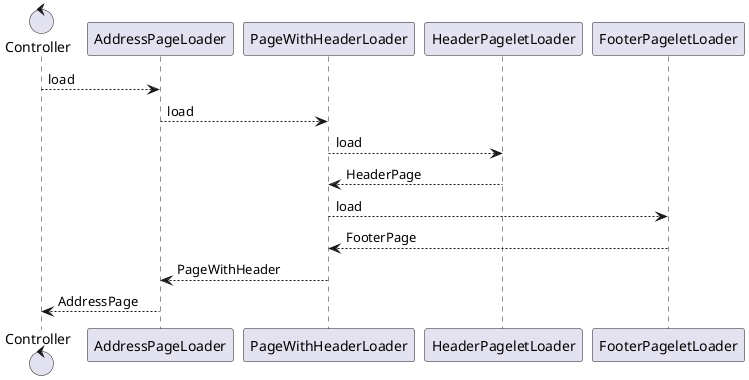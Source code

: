 @startuml
hide empty members

control Controller

participant AddressPageLoader
participant PageWithHeaderLoader
participant HeaderPageletLoader
participant FooterPageletLoader

Controller --> AddressPageLoader : load
AddressPageLoader --> PageWithHeaderLoader : load
PageWithHeaderLoader  --> HeaderPageletLoader : load
PageWithHeaderLoader  <-- HeaderPageletLoader : HeaderPage
PageWithHeaderLoader  --> FooterPageletLoader : load
PageWithHeaderLoader  <-- FooterPageletLoader : FooterPage
AddressPageLoader <-- PageWithHeaderLoader : PageWithHeader
Controller <-- AddressPageLoader : AddressPage

@enduml
